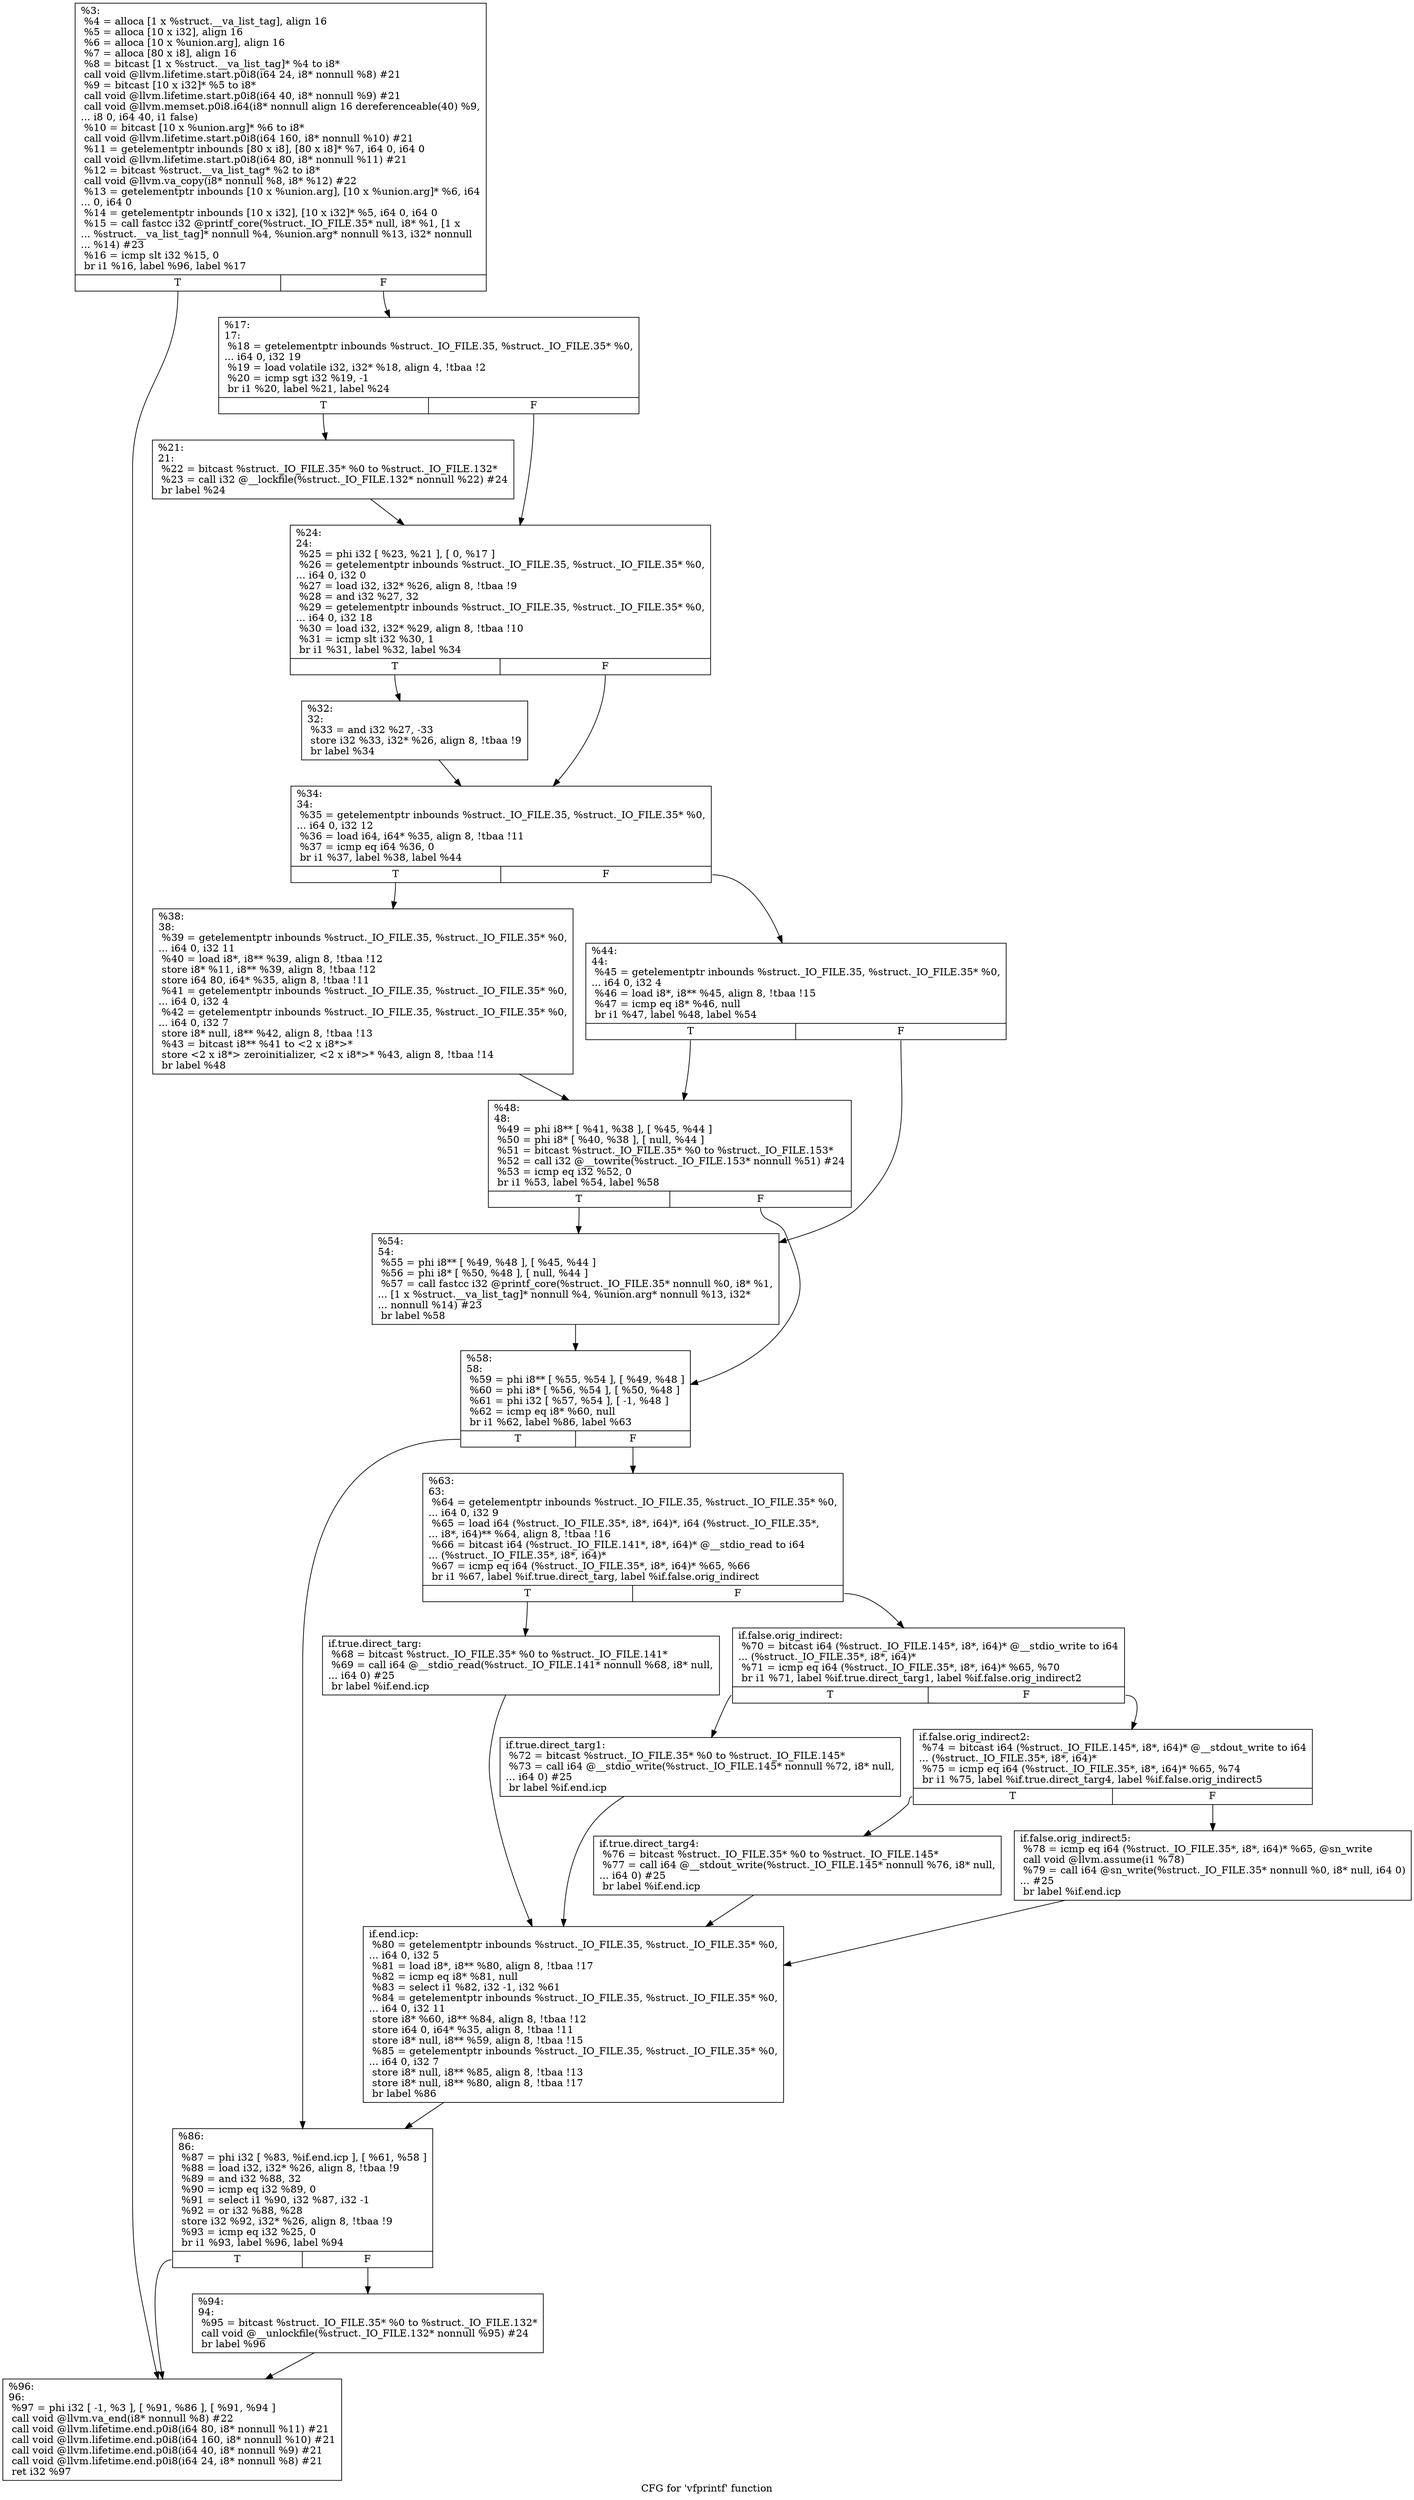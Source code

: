 digraph "CFG for 'vfprintf' function" {
	label="CFG for 'vfprintf' function";

	Node0x2851f10 [shape=record,label="{%3:\l  %4 = alloca [1 x %struct.__va_list_tag], align 16\l  %5 = alloca [10 x i32], align 16\l  %6 = alloca [10 x %union.arg], align 16\l  %7 = alloca [80 x i8], align 16\l  %8 = bitcast [1 x %struct.__va_list_tag]* %4 to i8*\l  call void @llvm.lifetime.start.p0i8(i64 24, i8* nonnull %8) #21\l  %9 = bitcast [10 x i32]* %5 to i8*\l  call void @llvm.lifetime.start.p0i8(i64 40, i8* nonnull %9) #21\l  call void @llvm.memset.p0i8.i64(i8* nonnull align 16 dereferenceable(40) %9,\l... i8 0, i64 40, i1 false)\l  %10 = bitcast [10 x %union.arg]* %6 to i8*\l  call void @llvm.lifetime.start.p0i8(i64 160, i8* nonnull %10) #21\l  %11 = getelementptr inbounds [80 x i8], [80 x i8]* %7, i64 0, i64 0\l  call void @llvm.lifetime.start.p0i8(i64 80, i8* nonnull %11) #21\l  %12 = bitcast %struct.__va_list_tag* %2 to i8*\l  call void @llvm.va_copy(i8* nonnull %8, i8* %12) #22\l  %13 = getelementptr inbounds [10 x %union.arg], [10 x %union.arg]* %6, i64\l... 0, i64 0\l  %14 = getelementptr inbounds [10 x i32], [10 x i32]* %5, i64 0, i64 0\l  %15 = call fastcc i32 @printf_core(%struct._IO_FILE.35* null, i8* %1, [1 x\l... %struct.__va_list_tag]* nonnull %4, %union.arg* nonnull %13, i32* nonnull\l... %14) #23\l  %16 = icmp slt i32 %15, 0\l  br i1 %16, label %96, label %17\l|{<s0>T|<s1>F}}"];
	Node0x2851f10:s0 -> Node0x28525a0;
	Node0x2851f10:s1 -> Node0x2851f60;
	Node0x2851f60 [shape=record,label="{%17:\l17:                                               \l  %18 = getelementptr inbounds %struct._IO_FILE.35, %struct._IO_FILE.35* %0,\l... i64 0, i32 19\l  %19 = load volatile i32, i32* %18, align 4, !tbaa !2\l  %20 = icmp sgt i32 %19, -1\l  br i1 %20, label %21, label %24\l|{<s0>T|<s1>F}}"];
	Node0x2851f60:s0 -> Node0x2851fb0;
	Node0x2851f60:s1 -> Node0x2852000;
	Node0x2851fb0 [shape=record,label="{%21:\l21:                                               \l  %22 = bitcast %struct._IO_FILE.35* %0 to %struct._IO_FILE.132*\l  %23 = call i32 @__lockfile(%struct._IO_FILE.132* nonnull %22) #24\l  br label %24\l}"];
	Node0x2851fb0 -> Node0x2852000;
	Node0x2852000 [shape=record,label="{%24:\l24:                                               \l  %25 = phi i32 [ %23, %21 ], [ 0, %17 ]\l  %26 = getelementptr inbounds %struct._IO_FILE.35, %struct._IO_FILE.35* %0,\l... i64 0, i32 0\l  %27 = load i32, i32* %26, align 8, !tbaa !9\l  %28 = and i32 %27, 32\l  %29 = getelementptr inbounds %struct._IO_FILE.35, %struct._IO_FILE.35* %0,\l... i64 0, i32 18\l  %30 = load i32, i32* %29, align 8, !tbaa !10\l  %31 = icmp slt i32 %30, 1\l  br i1 %31, label %32, label %34\l|{<s0>T|<s1>F}}"];
	Node0x2852000:s0 -> Node0x2852050;
	Node0x2852000:s1 -> Node0x28520a0;
	Node0x2852050 [shape=record,label="{%32:\l32:                                               \l  %33 = and i32 %27, -33\l  store i32 %33, i32* %26, align 8, !tbaa !9\l  br label %34\l}"];
	Node0x2852050 -> Node0x28520a0;
	Node0x28520a0 [shape=record,label="{%34:\l34:                                               \l  %35 = getelementptr inbounds %struct._IO_FILE.35, %struct._IO_FILE.35* %0,\l... i64 0, i32 12\l  %36 = load i64, i64* %35, align 8, !tbaa !11\l  %37 = icmp eq i64 %36, 0\l  br i1 %37, label %38, label %44\l|{<s0>T|<s1>F}}"];
	Node0x28520a0:s0 -> Node0x28520f0;
	Node0x28520a0:s1 -> Node0x2852140;
	Node0x28520f0 [shape=record,label="{%38:\l38:                                               \l  %39 = getelementptr inbounds %struct._IO_FILE.35, %struct._IO_FILE.35* %0,\l... i64 0, i32 11\l  %40 = load i8*, i8** %39, align 8, !tbaa !12\l  store i8* %11, i8** %39, align 8, !tbaa !12\l  store i64 80, i64* %35, align 8, !tbaa !11\l  %41 = getelementptr inbounds %struct._IO_FILE.35, %struct._IO_FILE.35* %0,\l... i64 0, i32 4\l  %42 = getelementptr inbounds %struct._IO_FILE.35, %struct._IO_FILE.35* %0,\l... i64 0, i32 7\l  store i8* null, i8** %42, align 8, !tbaa !13\l  %43 = bitcast i8** %41 to \<2 x i8*\>*\l  store \<2 x i8*\> zeroinitializer, \<2 x i8*\>* %43, align 8, !tbaa !14\l  br label %48\l}"];
	Node0x28520f0 -> Node0x2852190;
	Node0x2852140 [shape=record,label="{%44:\l44:                                               \l  %45 = getelementptr inbounds %struct._IO_FILE.35, %struct._IO_FILE.35* %0,\l... i64 0, i32 4\l  %46 = load i8*, i8** %45, align 8, !tbaa !15\l  %47 = icmp eq i8* %46, null\l  br i1 %47, label %48, label %54\l|{<s0>T|<s1>F}}"];
	Node0x2852140:s0 -> Node0x2852190;
	Node0x2852140:s1 -> Node0x28521e0;
	Node0x2852190 [shape=record,label="{%48:\l48:                                               \l  %49 = phi i8** [ %41, %38 ], [ %45, %44 ]\l  %50 = phi i8* [ %40, %38 ], [ null, %44 ]\l  %51 = bitcast %struct._IO_FILE.35* %0 to %struct._IO_FILE.153*\l  %52 = call i32 @__towrite(%struct._IO_FILE.153* nonnull %51) #24\l  %53 = icmp eq i32 %52, 0\l  br i1 %53, label %54, label %58\l|{<s0>T|<s1>F}}"];
	Node0x2852190:s0 -> Node0x28521e0;
	Node0x2852190:s1 -> Node0x2852230;
	Node0x28521e0 [shape=record,label="{%54:\l54:                                               \l  %55 = phi i8** [ %49, %48 ], [ %45, %44 ]\l  %56 = phi i8* [ %50, %48 ], [ null, %44 ]\l  %57 = call fastcc i32 @printf_core(%struct._IO_FILE.35* nonnull %0, i8* %1,\l... [1 x %struct.__va_list_tag]* nonnull %4, %union.arg* nonnull %13, i32*\l... nonnull %14) #23\l  br label %58\l}"];
	Node0x28521e0 -> Node0x2852230;
	Node0x2852230 [shape=record,label="{%58:\l58:                                               \l  %59 = phi i8** [ %55, %54 ], [ %49, %48 ]\l  %60 = phi i8* [ %56, %54 ], [ %50, %48 ]\l  %61 = phi i32 [ %57, %54 ], [ -1, %48 ]\l  %62 = icmp eq i8* %60, null\l  br i1 %62, label %86, label %63\l|{<s0>T|<s1>F}}"];
	Node0x2852230:s0 -> Node0x2852500;
	Node0x2852230:s1 -> Node0x2852280;
	Node0x2852280 [shape=record,label="{%63:\l63:                                               \l  %64 = getelementptr inbounds %struct._IO_FILE.35, %struct._IO_FILE.35* %0,\l... i64 0, i32 9\l  %65 = load i64 (%struct._IO_FILE.35*, i8*, i64)*, i64 (%struct._IO_FILE.35*,\l... i8*, i64)** %64, align 8, !tbaa !16\l  %66 = bitcast i64 (%struct._IO_FILE.141*, i8*, i64)* @__stdio_read to i64\l... (%struct._IO_FILE.35*, i8*, i64)*\l  %67 = icmp eq i64 (%struct._IO_FILE.35*, i8*, i64)* %65, %66\l  br i1 %67, label %if.true.direct_targ, label %if.false.orig_indirect\l|{<s0>T|<s1>F}}"];
	Node0x2852280:s0 -> Node0x28522d0;
	Node0x2852280:s1 -> Node0x2852320;
	Node0x28522d0 [shape=record,label="{if.true.direct_targ:                              \l  %68 = bitcast %struct._IO_FILE.35* %0 to %struct._IO_FILE.141*\l  %69 = call i64 @__stdio_read(%struct._IO_FILE.141* nonnull %68, i8* null,\l... i64 0) #25\l  br label %if.end.icp\l}"];
	Node0x28522d0 -> Node0x28524b0;
	Node0x2852320 [shape=record,label="{if.false.orig_indirect:                           \l  %70 = bitcast i64 (%struct._IO_FILE.145*, i8*, i64)* @__stdio_write to i64\l... (%struct._IO_FILE.35*, i8*, i64)*\l  %71 = icmp eq i64 (%struct._IO_FILE.35*, i8*, i64)* %65, %70\l  br i1 %71, label %if.true.direct_targ1, label %if.false.orig_indirect2\l|{<s0>T|<s1>F}}"];
	Node0x2852320:s0 -> Node0x2852370;
	Node0x2852320:s1 -> Node0x28523c0;
	Node0x2852370 [shape=record,label="{if.true.direct_targ1:                             \l  %72 = bitcast %struct._IO_FILE.35* %0 to %struct._IO_FILE.145*\l  %73 = call i64 @__stdio_write(%struct._IO_FILE.145* nonnull %72, i8* null,\l... i64 0) #25\l  br label %if.end.icp\l}"];
	Node0x2852370 -> Node0x28524b0;
	Node0x28523c0 [shape=record,label="{if.false.orig_indirect2:                          \l  %74 = bitcast i64 (%struct._IO_FILE.145*, i8*, i64)* @__stdout_write to i64\l... (%struct._IO_FILE.35*, i8*, i64)*\l  %75 = icmp eq i64 (%struct._IO_FILE.35*, i8*, i64)* %65, %74\l  br i1 %75, label %if.true.direct_targ4, label %if.false.orig_indirect5\l|{<s0>T|<s1>F}}"];
	Node0x28523c0:s0 -> Node0x2852410;
	Node0x28523c0:s1 -> Node0x2852460;
	Node0x2852410 [shape=record,label="{if.true.direct_targ4:                             \l  %76 = bitcast %struct._IO_FILE.35* %0 to %struct._IO_FILE.145*\l  %77 = call i64 @__stdout_write(%struct._IO_FILE.145* nonnull %76, i8* null,\l... i64 0) #25\l  br label %if.end.icp\l}"];
	Node0x2852410 -> Node0x28524b0;
	Node0x2852460 [shape=record,label="{if.false.orig_indirect5:                          \l  %78 = icmp eq i64 (%struct._IO_FILE.35*, i8*, i64)* %65, @sn_write\l  call void @llvm.assume(i1 %78)\l  %79 = call i64 @sn_write(%struct._IO_FILE.35* nonnull %0, i8* null, i64 0)\l... #25\l  br label %if.end.icp\l}"];
	Node0x2852460 -> Node0x28524b0;
	Node0x28524b0 [shape=record,label="{if.end.icp:                                       \l  %80 = getelementptr inbounds %struct._IO_FILE.35, %struct._IO_FILE.35* %0,\l... i64 0, i32 5\l  %81 = load i8*, i8** %80, align 8, !tbaa !17\l  %82 = icmp eq i8* %81, null\l  %83 = select i1 %82, i32 -1, i32 %61\l  %84 = getelementptr inbounds %struct._IO_FILE.35, %struct._IO_FILE.35* %0,\l... i64 0, i32 11\l  store i8* %60, i8** %84, align 8, !tbaa !12\l  store i64 0, i64* %35, align 8, !tbaa !11\l  store i8* null, i8** %59, align 8, !tbaa !15\l  %85 = getelementptr inbounds %struct._IO_FILE.35, %struct._IO_FILE.35* %0,\l... i64 0, i32 7\l  store i8* null, i8** %85, align 8, !tbaa !13\l  store i8* null, i8** %80, align 8, !tbaa !17\l  br label %86\l}"];
	Node0x28524b0 -> Node0x2852500;
	Node0x2852500 [shape=record,label="{%86:\l86:                                               \l  %87 = phi i32 [ %83, %if.end.icp ], [ %61, %58 ]\l  %88 = load i32, i32* %26, align 8, !tbaa !9\l  %89 = and i32 %88, 32\l  %90 = icmp eq i32 %89, 0\l  %91 = select i1 %90, i32 %87, i32 -1\l  %92 = or i32 %88, %28\l  store i32 %92, i32* %26, align 8, !tbaa !9\l  %93 = icmp eq i32 %25, 0\l  br i1 %93, label %96, label %94\l|{<s0>T|<s1>F}}"];
	Node0x2852500:s0 -> Node0x28525a0;
	Node0x2852500:s1 -> Node0x2852550;
	Node0x2852550 [shape=record,label="{%94:\l94:                                               \l  %95 = bitcast %struct._IO_FILE.35* %0 to %struct._IO_FILE.132*\l  call void @__unlockfile(%struct._IO_FILE.132* nonnull %95) #24\l  br label %96\l}"];
	Node0x2852550 -> Node0x28525a0;
	Node0x28525a0 [shape=record,label="{%96:\l96:                                               \l  %97 = phi i32 [ -1, %3 ], [ %91, %86 ], [ %91, %94 ]\l  call void @llvm.va_end(i8* nonnull %8) #22\l  call void @llvm.lifetime.end.p0i8(i64 80, i8* nonnull %11) #21\l  call void @llvm.lifetime.end.p0i8(i64 160, i8* nonnull %10) #21\l  call void @llvm.lifetime.end.p0i8(i64 40, i8* nonnull %9) #21\l  call void @llvm.lifetime.end.p0i8(i64 24, i8* nonnull %8) #21\l  ret i32 %97\l}"];
}

